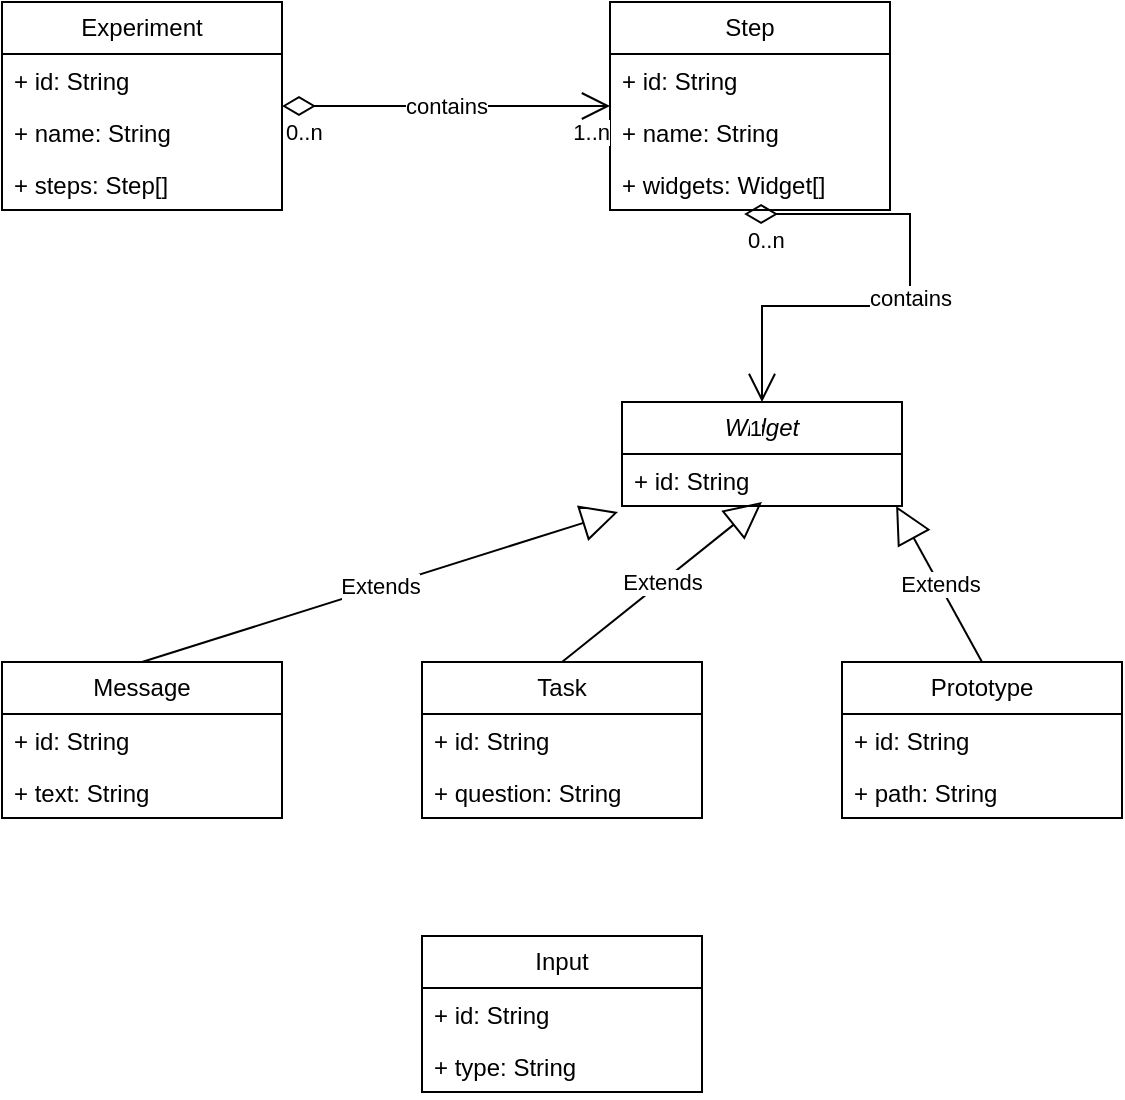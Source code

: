 <mxfile version="24.0.5" type="github">
  <diagram name="Seite-1" id="hTrbMKCkUKKpdgVP7ttc">
    <mxGraphModel dx="1386" dy="785" grid="1" gridSize="10" guides="1" tooltips="1" connect="1" arrows="1" fold="1" page="1" pageScale="1" pageWidth="827" pageHeight="1169" math="0" shadow="0">
      <root>
        <mxCell id="0" />
        <mxCell id="1" parent="0" />
        <mxCell id="aJEjpHLFsi_cJQcQf6Nc-1" value="Experiment" style="swimlane;fontStyle=0;childLayout=stackLayout;horizontal=1;startSize=26;fillColor=none;horizontalStack=0;resizeParent=1;resizeParentMax=0;resizeLast=0;collapsible=1;marginBottom=0;whiteSpace=wrap;html=1;" vertex="1" parent="1">
          <mxGeometry x="40" y="40" width="140" height="104" as="geometry" />
        </mxCell>
        <mxCell id="aJEjpHLFsi_cJQcQf6Nc-2" value="+ id: String&lt;div&gt;&lt;br&gt;&lt;/div&gt;" style="text;strokeColor=none;fillColor=none;align=left;verticalAlign=top;spacingLeft=4;spacingRight=4;overflow=hidden;rotatable=0;points=[[0,0.5],[1,0.5]];portConstraint=eastwest;whiteSpace=wrap;html=1;" vertex="1" parent="aJEjpHLFsi_cJQcQf6Nc-1">
          <mxGeometry y="26" width="140" height="26" as="geometry" />
        </mxCell>
        <mxCell id="aJEjpHLFsi_cJQcQf6Nc-3" value="+ name: String" style="text;strokeColor=none;fillColor=none;align=left;verticalAlign=top;spacingLeft=4;spacingRight=4;overflow=hidden;rotatable=0;points=[[0,0.5],[1,0.5]];portConstraint=eastwest;whiteSpace=wrap;html=1;" vertex="1" parent="aJEjpHLFsi_cJQcQf6Nc-1">
          <mxGeometry y="52" width="140" height="26" as="geometry" />
        </mxCell>
        <mxCell id="aJEjpHLFsi_cJQcQf6Nc-4" value="+ steps: Step[]" style="text;strokeColor=none;fillColor=none;align=left;verticalAlign=top;spacingLeft=4;spacingRight=4;overflow=hidden;rotatable=0;points=[[0,0.5],[1,0.5]];portConstraint=eastwest;whiteSpace=wrap;html=1;" vertex="1" parent="aJEjpHLFsi_cJQcQf6Nc-1">
          <mxGeometry y="78" width="140" height="26" as="geometry" />
        </mxCell>
        <mxCell id="aJEjpHLFsi_cJQcQf6Nc-5" value="Step" style="swimlane;fontStyle=0;childLayout=stackLayout;horizontal=1;startSize=26;fillColor=none;horizontalStack=0;resizeParent=1;resizeParentMax=0;resizeLast=0;collapsible=1;marginBottom=0;whiteSpace=wrap;html=1;" vertex="1" parent="1">
          <mxGeometry x="344" y="40" width="140" height="104" as="geometry" />
        </mxCell>
        <mxCell id="aJEjpHLFsi_cJQcQf6Nc-6" value="+ id: String" style="text;strokeColor=none;fillColor=none;align=left;verticalAlign=top;spacingLeft=4;spacingRight=4;overflow=hidden;rotatable=0;points=[[0,0.5],[1,0.5]];portConstraint=eastwest;whiteSpace=wrap;html=1;" vertex="1" parent="aJEjpHLFsi_cJQcQf6Nc-5">
          <mxGeometry y="26" width="140" height="26" as="geometry" />
        </mxCell>
        <mxCell id="aJEjpHLFsi_cJQcQf6Nc-7" value="+ name: String" style="text;strokeColor=none;fillColor=none;align=left;verticalAlign=top;spacingLeft=4;spacingRight=4;overflow=hidden;rotatable=0;points=[[0,0.5],[1,0.5]];portConstraint=eastwest;whiteSpace=wrap;html=1;" vertex="1" parent="aJEjpHLFsi_cJQcQf6Nc-5">
          <mxGeometry y="52" width="140" height="26" as="geometry" />
        </mxCell>
        <mxCell id="aJEjpHLFsi_cJQcQf6Nc-8" value="+ widgets: Widget[]" style="text;strokeColor=none;fillColor=none;align=left;verticalAlign=top;spacingLeft=4;spacingRight=4;overflow=hidden;rotatable=0;points=[[0,0.5],[1,0.5]];portConstraint=eastwest;whiteSpace=wrap;html=1;" vertex="1" parent="aJEjpHLFsi_cJQcQf6Nc-5">
          <mxGeometry y="78" width="140" height="26" as="geometry" />
        </mxCell>
        <mxCell id="aJEjpHLFsi_cJQcQf6Nc-19" value="contains" style="endArrow=open;html=1;endSize=12;startArrow=diamondThin;startSize=14;startFill=0;edgeStyle=orthogonalEdgeStyle;rounded=0;" edge="1" parent="1" source="aJEjpHLFsi_cJQcQf6Nc-1" target="aJEjpHLFsi_cJQcQf6Nc-5">
          <mxGeometry relative="1" as="geometry">
            <mxPoint x="330" y="400" as="sourcePoint" />
            <mxPoint x="290" y="240" as="targetPoint" />
          </mxGeometry>
        </mxCell>
        <mxCell id="aJEjpHLFsi_cJQcQf6Nc-20" value="0..n" style="edgeLabel;resizable=0;html=1;align=left;verticalAlign=top;" connectable="0" vertex="1" parent="aJEjpHLFsi_cJQcQf6Nc-19">
          <mxGeometry x="-1" relative="1" as="geometry" />
        </mxCell>
        <mxCell id="aJEjpHLFsi_cJQcQf6Nc-21" value="1..n" style="edgeLabel;resizable=0;html=1;align=right;verticalAlign=top;" connectable="0" vertex="1" parent="aJEjpHLFsi_cJQcQf6Nc-19">
          <mxGeometry x="1" relative="1" as="geometry" />
        </mxCell>
        <mxCell id="aJEjpHLFsi_cJQcQf6Nc-23" value="&lt;i&gt;Widget&lt;/i&gt;" style="swimlane;fontStyle=0;childLayout=stackLayout;horizontal=1;startSize=26;fillColor=none;horizontalStack=0;resizeParent=1;resizeParentMax=0;resizeLast=0;collapsible=1;marginBottom=0;whiteSpace=wrap;html=1;" vertex="1" parent="1">
          <mxGeometry x="350" y="240" width="140" height="52" as="geometry" />
        </mxCell>
        <mxCell id="aJEjpHLFsi_cJQcQf6Nc-24" value="+ id: String" style="text;strokeColor=none;fillColor=none;align=left;verticalAlign=top;spacingLeft=4;spacingRight=4;overflow=hidden;rotatable=0;points=[[0,0.5],[1,0.5]];portConstraint=eastwest;whiteSpace=wrap;html=1;" vertex="1" parent="aJEjpHLFsi_cJQcQf6Nc-23">
          <mxGeometry y="26" width="140" height="26" as="geometry" />
        </mxCell>
        <mxCell id="aJEjpHLFsi_cJQcQf6Nc-27" value="Message" style="swimlane;fontStyle=0;childLayout=stackLayout;horizontal=1;startSize=26;fillColor=none;horizontalStack=0;resizeParent=1;resizeParentMax=0;resizeLast=0;collapsible=1;marginBottom=0;whiteSpace=wrap;html=1;" vertex="1" parent="1">
          <mxGeometry x="40" y="370" width="140" height="78" as="geometry" />
        </mxCell>
        <mxCell id="aJEjpHLFsi_cJQcQf6Nc-35" value="+ id: String" style="text;strokeColor=none;fillColor=none;align=left;verticalAlign=top;spacingLeft=4;spacingRight=4;overflow=hidden;rotatable=0;points=[[0,0.5],[1,0.5]];portConstraint=eastwest;whiteSpace=wrap;html=1;" vertex="1" parent="aJEjpHLFsi_cJQcQf6Nc-27">
          <mxGeometry y="26" width="140" height="26" as="geometry" />
        </mxCell>
        <mxCell id="aJEjpHLFsi_cJQcQf6Nc-28" value="+ text: String" style="text;strokeColor=none;fillColor=none;align=left;verticalAlign=top;spacingLeft=4;spacingRight=4;overflow=hidden;rotatable=0;points=[[0,0.5],[1,0.5]];portConstraint=eastwest;whiteSpace=wrap;html=1;" vertex="1" parent="aJEjpHLFsi_cJQcQf6Nc-27">
          <mxGeometry y="52" width="140" height="26" as="geometry" />
        </mxCell>
        <mxCell id="aJEjpHLFsi_cJQcQf6Nc-31" value="Task" style="swimlane;fontStyle=0;childLayout=stackLayout;horizontal=1;startSize=26;fillColor=none;horizontalStack=0;resizeParent=1;resizeParentMax=0;resizeLast=0;collapsible=1;marginBottom=0;whiteSpace=wrap;html=1;" vertex="1" parent="1">
          <mxGeometry x="250" y="370" width="140" height="78" as="geometry" />
        </mxCell>
        <mxCell id="aJEjpHLFsi_cJQcQf6Nc-34" value="+ id: String" style="text;strokeColor=none;fillColor=none;align=left;verticalAlign=top;spacingLeft=4;spacingRight=4;overflow=hidden;rotatable=0;points=[[0,0.5],[1,0.5]];portConstraint=eastwest;whiteSpace=wrap;html=1;" vertex="1" parent="aJEjpHLFsi_cJQcQf6Nc-31">
          <mxGeometry y="26" width="140" height="26" as="geometry" />
        </mxCell>
        <mxCell id="aJEjpHLFsi_cJQcQf6Nc-32" value="+ question: String" style="text;strokeColor=none;fillColor=none;align=left;verticalAlign=top;spacingLeft=4;spacingRight=4;overflow=hidden;rotatable=0;points=[[0,0.5],[1,0.5]];portConstraint=eastwest;whiteSpace=wrap;html=1;" vertex="1" parent="aJEjpHLFsi_cJQcQf6Nc-31">
          <mxGeometry y="52" width="140" height="26" as="geometry" />
        </mxCell>
        <mxCell id="aJEjpHLFsi_cJQcQf6Nc-36" value="Input" style="swimlane;fontStyle=0;childLayout=stackLayout;horizontal=1;startSize=26;fillColor=none;horizontalStack=0;resizeParent=1;resizeParentMax=0;resizeLast=0;collapsible=1;marginBottom=0;whiteSpace=wrap;html=1;" vertex="1" parent="1">
          <mxGeometry x="250" y="507" width="140" height="78" as="geometry" />
        </mxCell>
        <mxCell id="aJEjpHLFsi_cJQcQf6Nc-37" value="+ id: String" style="text;strokeColor=none;fillColor=none;align=left;verticalAlign=top;spacingLeft=4;spacingRight=4;overflow=hidden;rotatable=0;points=[[0,0.5],[1,0.5]];portConstraint=eastwest;whiteSpace=wrap;html=1;" vertex="1" parent="aJEjpHLFsi_cJQcQf6Nc-36">
          <mxGeometry y="26" width="140" height="26" as="geometry" />
        </mxCell>
        <mxCell id="aJEjpHLFsi_cJQcQf6Nc-38" value="+ type: String" style="text;strokeColor=none;fillColor=none;align=left;verticalAlign=top;spacingLeft=4;spacingRight=4;overflow=hidden;rotatable=0;points=[[0,0.5],[1,0.5]];portConstraint=eastwest;whiteSpace=wrap;html=1;" vertex="1" parent="aJEjpHLFsi_cJQcQf6Nc-36">
          <mxGeometry y="52" width="140" height="26" as="geometry" />
        </mxCell>
        <mxCell id="aJEjpHLFsi_cJQcQf6Nc-40" value="contains" style="endArrow=open;html=1;endSize=12;startArrow=diamondThin;startSize=14;startFill=0;edgeStyle=orthogonalEdgeStyle;rounded=0;exitX=0.479;exitY=1.077;exitDx=0;exitDy=0;exitPerimeter=0;" edge="1" parent="1" source="aJEjpHLFsi_cJQcQf6Nc-8" target="aJEjpHLFsi_cJQcQf6Nc-23">
          <mxGeometry x="-0.004" relative="1" as="geometry">
            <mxPoint x="330" y="400" as="sourcePoint" />
            <mxPoint x="490" y="400" as="targetPoint" />
            <Array as="points">
              <mxPoint x="494" y="146" />
              <mxPoint x="494" y="192" />
              <mxPoint x="420" y="192" />
            </Array>
            <mxPoint as="offset" />
          </mxGeometry>
        </mxCell>
        <mxCell id="aJEjpHLFsi_cJQcQf6Nc-41" value="0..n" style="edgeLabel;resizable=0;html=1;align=left;verticalAlign=top;" connectable="0" vertex="1" parent="aJEjpHLFsi_cJQcQf6Nc-40">
          <mxGeometry x="-1" relative="1" as="geometry" />
        </mxCell>
        <mxCell id="aJEjpHLFsi_cJQcQf6Nc-42" value="1" style="edgeLabel;resizable=0;html=1;align=right;verticalAlign=top;" connectable="0" vertex="1" parent="aJEjpHLFsi_cJQcQf6Nc-40">
          <mxGeometry x="1" relative="1" as="geometry" />
        </mxCell>
        <mxCell id="aJEjpHLFsi_cJQcQf6Nc-44" value="Extends" style="endArrow=block;endSize=16;endFill=0;html=1;rounded=0;exitX=0.5;exitY=0;exitDx=0;exitDy=0;entryX=-0.014;entryY=1.115;entryDx=0;entryDy=0;entryPerimeter=0;" edge="1" parent="1" source="aJEjpHLFsi_cJQcQf6Nc-27" target="aJEjpHLFsi_cJQcQf6Nc-24">
          <mxGeometry width="160" relative="1" as="geometry">
            <mxPoint x="280" y="260" as="sourcePoint" />
            <mxPoint x="440" y="260" as="targetPoint" />
          </mxGeometry>
        </mxCell>
        <mxCell id="aJEjpHLFsi_cJQcQf6Nc-45" value="Extends" style="endArrow=block;endSize=16;endFill=0;html=1;rounded=0;exitX=0.5;exitY=0;exitDx=0;exitDy=0;entryX=0.5;entryY=0.923;entryDx=0;entryDy=0;entryPerimeter=0;" edge="1" parent="1" source="aJEjpHLFsi_cJQcQf6Nc-31" target="aJEjpHLFsi_cJQcQf6Nc-24">
          <mxGeometry width="160" relative="1" as="geometry">
            <mxPoint x="280" y="260" as="sourcePoint" />
            <mxPoint x="440" y="260" as="targetPoint" />
          </mxGeometry>
        </mxCell>
        <mxCell id="aJEjpHLFsi_cJQcQf6Nc-47" value="Prototype" style="swimlane;fontStyle=0;childLayout=stackLayout;horizontal=1;startSize=26;fillColor=none;horizontalStack=0;resizeParent=1;resizeParentMax=0;resizeLast=0;collapsible=1;marginBottom=0;whiteSpace=wrap;html=1;" vertex="1" parent="1">
          <mxGeometry x="460" y="370" width="140" height="78" as="geometry" />
        </mxCell>
        <mxCell id="aJEjpHLFsi_cJQcQf6Nc-48" value="+ id: String" style="text;strokeColor=none;fillColor=none;align=left;verticalAlign=top;spacingLeft=4;spacingRight=4;overflow=hidden;rotatable=0;points=[[0,0.5],[1,0.5]];portConstraint=eastwest;whiteSpace=wrap;html=1;" vertex="1" parent="aJEjpHLFsi_cJQcQf6Nc-47">
          <mxGeometry y="26" width="140" height="26" as="geometry" />
        </mxCell>
        <mxCell id="aJEjpHLFsi_cJQcQf6Nc-49" value="+ path: String" style="text;strokeColor=none;fillColor=none;align=left;verticalAlign=top;spacingLeft=4;spacingRight=4;overflow=hidden;rotatable=0;points=[[0,0.5],[1,0.5]];portConstraint=eastwest;whiteSpace=wrap;html=1;" vertex="1" parent="aJEjpHLFsi_cJQcQf6Nc-47">
          <mxGeometry y="52" width="140" height="26" as="geometry" />
        </mxCell>
        <mxCell id="aJEjpHLFsi_cJQcQf6Nc-51" value="Extends" style="endArrow=block;endSize=16;endFill=0;html=1;rounded=0;exitX=0.5;exitY=0;exitDx=0;exitDy=0;entryX=0.979;entryY=1;entryDx=0;entryDy=0;entryPerimeter=0;" edge="1" parent="1" source="aJEjpHLFsi_cJQcQf6Nc-47" target="aJEjpHLFsi_cJQcQf6Nc-24">
          <mxGeometry width="160" relative="1" as="geometry">
            <mxPoint x="280" y="260" as="sourcePoint" />
            <mxPoint x="440" y="260" as="targetPoint" />
          </mxGeometry>
        </mxCell>
      </root>
    </mxGraphModel>
  </diagram>
</mxfile>
